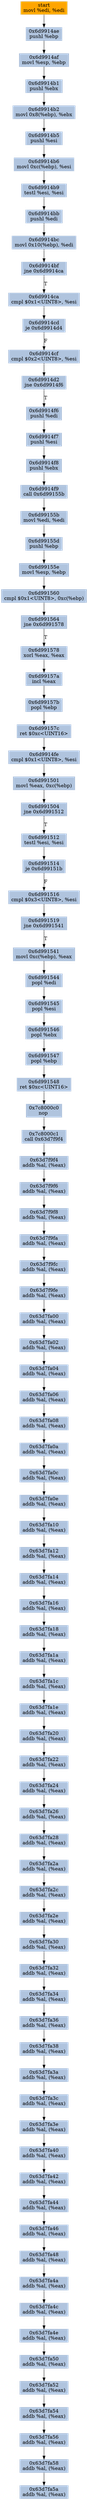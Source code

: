 digraph G {
node[shape=rectangle,style=filled,fillcolor=lightsteelblue,color=lightsteelblue]
bgcolor="transparent"
a0x6d9914acmovl_edi_edi[label="start\nmovl %edi, %edi",color="lightgrey",fillcolor="orange"];
a0x6d9914aepushl_ebp[label="0x6d9914ae\npushl %ebp"];
a0x6d9914afmovl_esp_ebp[label="0x6d9914af\nmovl %esp, %ebp"];
a0x6d9914b1pushl_ebx[label="0x6d9914b1\npushl %ebx"];
a0x6d9914b2movl_0x8ebp__ebx[label="0x6d9914b2\nmovl 0x8(%ebp), %ebx"];
a0x6d9914b5pushl_esi[label="0x6d9914b5\npushl %esi"];
a0x6d9914b6movl_0xcebp__esi[label="0x6d9914b6\nmovl 0xc(%ebp), %esi"];
a0x6d9914b9testl_esi_esi[label="0x6d9914b9\ntestl %esi, %esi"];
a0x6d9914bbpushl_edi[label="0x6d9914bb\npushl %edi"];
a0x6d9914bcmovl_0x10ebp__edi[label="0x6d9914bc\nmovl 0x10(%ebp), %edi"];
a0x6d9914bfjne_0x6d9914ca[label="0x6d9914bf\njne 0x6d9914ca"];
a0x6d9914cacmpl_0x1UINT8_esi[label="0x6d9914ca\ncmpl $0x1<UINT8>, %esi"];
a0x6d9914cdje_0x6d9914d4[label="0x6d9914cd\nje 0x6d9914d4"];
a0x6d9914cfcmpl_0x2UINT8_esi[label="0x6d9914cf\ncmpl $0x2<UINT8>, %esi"];
a0x6d9914d2jne_0x6d9914f6[label="0x6d9914d2\njne 0x6d9914f6"];
a0x6d9914f6pushl_edi[label="0x6d9914f6\npushl %edi"];
a0x6d9914f7pushl_esi[label="0x6d9914f7\npushl %esi"];
a0x6d9914f8pushl_ebx[label="0x6d9914f8\npushl %ebx"];
a0x6d9914f9call_0x6d99155b[label="0x6d9914f9\ncall 0x6d99155b"];
a0x6d99155bmovl_edi_edi[label="0x6d99155b\nmovl %edi, %edi"];
a0x6d99155dpushl_ebp[label="0x6d99155d\npushl %ebp"];
a0x6d99155emovl_esp_ebp[label="0x6d99155e\nmovl %esp, %ebp"];
a0x6d991560cmpl_0x1UINT8_0xcebp_[label="0x6d991560\ncmpl $0x1<UINT8>, 0xc(%ebp)"];
a0x6d991564jne_0x6d991578[label="0x6d991564\njne 0x6d991578"];
a0x6d991578xorl_eax_eax[label="0x6d991578\nxorl %eax, %eax"];
a0x6d99157aincl_eax[label="0x6d99157a\nincl %eax"];
a0x6d99157bpopl_ebp[label="0x6d99157b\npopl %ebp"];
a0x6d99157cret_0xcUINT16[label="0x6d99157c\nret $0xc<UINT16>"];
a0x6d9914fecmpl_0x1UINT8_esi[label="0x6d9914fe\ncmpl $0x1<UINT8>, %esi"];
a0x6d991501movl_eax_0xcebp_[label="0x6d991501\nmovl %eax, 0xc(%ebp)"];
a0x6d991504jne_0x6d991512[label="0x6d991504\njne 0x6d991512"];
a0x6d991512testl_esi_esi[label="0x6d991512\ntestl %esi, %esi"];
a0x6d991514je_0x6d99151b[label="0x6d991514\nje 0x6d99151b"];
a0x6d991516cmpl_0x3UINT8_esi[label="0x6d991516\ncmpl $0x3<UINT8>, %esi"];
a0x6d991519jne_0x6d991541[label="0x6d991519\njne 0x6d991541"];
a0x6d991541movl_0xcebp__eax[label="0x6d991541\nmovl 0xc(%ebp), %eax"];
a0x6d991544popl_edi[label="0x6d991544\npopl %edi"];
a0x6d991545popl_esi[label="0x6d991545\npopl %esi"];
a0x6d991546popl_ebx[label="0x6d991546\npopl %ebx"];
a0x6d991547popl_ebp[label="0x6d991547\npopl %ebp"];
a0x6d991548ret_0xcUINT16[label="0x6d991548\nret $0xc<UINT16>"];
a0x7c8000c0nop_[label="0x7c8000c0\nnop "];
a0x7c8000c1call_0x63d7f9f4[label="0x7c8000c1\ncall 0x63d7f9f4"];
a0x63d7f9f4addb_al_eax_[label="0x63d7f9f4\naddb %al, (%eax)"];
a0x63d7f9f6addb_al_eax_[label="0x63d7f9f6\naddb %al, (%eax)"];
a0x63d7f9f8addb_al_eax_[label="0x63d7f9f8\naddb %al, (%eax)"];
a0x63d7f9faaddb_al_eax_[label="0x63d7f9fa\naddb %al, (%eax)"];
a0x63d7f9fcaddb_al_eax_[label="0x63d7f9fc\naddb %al, (%eax)"];
a0x63d7f9feaddb_al_eax_[label="0x63d7f9fe\naddb %al, (%eax)"];
a0x63d7fa00addb_al_eax_[label="0x63d7fa00\naddb %al, (%eax)"];
a0x63d7fa02addb_al_eax_[label="0x63d7fa02\naddb %al, (%eax)"];
a0x63d7fa04addb_al_eax_[label="0x63d7fa04\naddb %al, (%eax)"];
a0x63d7fa06addb_al_eax_[label="0x63d7fa06\naddb %al, (%eax)"];
a0x63d7fa08addb_al_eax_[label="0x63d7fa08\naddb %al, (%eax)"];
a0x63d7fa0aaddb_al_eax_[label="0x63d7fa0a\naddb %al, (%eax)"];
a0x63d7fa0caddb_al_eax_[label="0x63d7fa0c\naddb %al, (%eax)"];
a0x63d7fa0eaddb_al_eax_[label="0x63d7fa0e\naddb %al, (%eax)"];
a0x63d7fa10addb_al_eax_[label="0x63d7fa10\naddb %al, (%eax)"];
a0x63d7fa12addb_al_eax_[label="0x63d7fa12\naddb %al, (%eax)"];
a0x63d7fa14addb_al_eax_[label="0x63d7fa14\naddb %al, (%eax)"];
a0x63d7fa16addb_al_eax_[label="0x63d7fa16\naddb %al, (%eax)"];
a0x63d7fa18addb_al_eax_[label="0x63d7fa18\naddb %al, (%eax)"];
a0x63d7fa1aaddb_al_eax_[label="0x63d7fa1a\naddb %al, (%eax)"];
a0x63d7fa1caddb_al_eax_[label="0x63d7fa1c\naddb %al, (%eax)"];
a0x63d7fa1eaddb_al_eax_[label="0x63d7fa1e\naddb %al, (%eax)"];
a0x63d7fa20addb_al_eax_[label="0x63d7fa20\naddb %al, (%eax)"];
a0x63d7fa22addb_al_eax_[label="0x63d7fa22\naddb %al, (%eax)"];
a0x63d7fa24addb_al_eax_[label="0x63d7fa24\naddb %al, (%eax)"];
a0x63d7fa26addb_al_eax_[label="0x63d7fa26\naddb %al, (%eax)"];
a0x63d7fa28addb_al_eax_[label="0x63d7fa28\naddb %al, (%eax)"];
a0x63d7fa2aaddb_al_eax_[label="0x63d7fa2a\naddb %al, (%eax)"];
a0x63d7fa2caddb_al_eax_[label="0x63d7fa2c\naddb %al, (%eax)"];
a0x63d7fa2eaddb_al_eax_[label="0x63d7fa2e\naddb %al, (%eax)"];
a0x63d7fa30addb_al_eax_[label="0x63d7fa30\naddb %al, (%eax)"];
a0x63d7fa32addb_al_eax_[label="0x63d7fa32\naddb %al, (%eax)"];
a0x63d7fa34addb_al_eax_[label="0x63d7fa34\naddb %al, (%eax)"];
a0x63d7fa36addb_al_eax_[label="0x63d7fa36\naddb %al, (%eax)"];
a0x63d7fa38addb_al_eax_[label="0x63d7fa38\naddb %al, (%eax)"];
a0x63d7fa3aaddb_al_eax_[label="0x63d7fa3a\naddb %al, (%eax)"];
a0x63d7fa3caddb_al_eax_[label="0x63d7fa3c\naddb %al, (%eax)"];
a0x63d7fa3eaddb_al_eax_[label="0x63d7fa3e\naddb %al, (%eax)"];
a0x63d7fa40addb_al_eax_[label="0x63d7fa40\naddb %al, (%eax)"];
a0x63d7fa42addb_al_eax_[label="0x63d7fa42\naddb %al, (%eax)"];
a0x63d7fa44addb_al_eax_[label="0x63d7fa44\naddb %al, (%eax)"];
a0x63d7fa46addb_al_eax_[label="0x63d7fa46\naddb %al, (%eax)"];
a0x63d7fa48addb_al_eax_[label="0x63d7fa48\naddb %al, (%eax)"];
a0x63d7fa4aaddb_al_eax_[label="0x63d7fa4a\naddb %al, (%eax)"];
a0x63d7fa4caddb_al_eax_[label="0x63d7fa4c\naddb %al, (%eax)"];
a0x63d7fa4eaddb_al_eax_[label="0x63d7fa4e\naddb %al, (%eax)"];
a0x63d7fa50addb_al_eax_[label="0x63d7fa50\naddb %al, (%eax)"];
a0x63d7fa52addb_al_eax_[label="0x63d7fa52\naddb %al, (%eax)"];
a0x63d7fa54addb_al_eax_[label="0x63d7fa54\naddb %al, (%eax)"];
a0x63d7fa56addb_al_eax_[label="0x63d7fa56\naddb %al, (%eax)"];
a0x63d7fa58addb_al_eax_[label="0x63d7fa58\naddb %al, (%eax)"];
a0x63d7fa5aaddb_al_eax_[label="0x63d7fa5a\naddb %al, (%eax)"];
a0x6d9914acmovl_edi_edi -> a0x6d9914aepushl_ebp [color="#000000"];
a0x6d9914aepushl_ebp -> a0x6d9914afmovl_esp_ebp [color="#000000"];
a0x6d9914afmovl_esp_ebp -> a0x6d9914b1pushl_ebx [color="#000000"];
a0x6d9914b1pushl_ebx -> a0x6d9914b2movl_0x8ebp__ebx [color="#000000"];
a0x6d9914b2movl_0x8ebp__ebx -> a0x6d9914b5pushl_esi [color="#000000"];
a0x6d9914b5pushl_esi -> a0x6d9914b6movl_0xcebp__esi [color="#000000"];
a0x6d9914b6movl_0xcebp__esi -> a0x6d9914b9testl_esi_esi [color="#000000"];
a0x6d9914b9testl_esi_esi -> a0x6d9914bbpushl_edi [color="#000000"];
a0x6d9914bbpushl_edi -> a0x6d9914bcmovl_0x10ebp__edi [color="#000000"];
a0x6d9914bcmovl_0x10ebp__edi -> a0x6d9914bfjne_0x6d9914ca [color="#000000"];
a0x6d9914bfjne_0x6d9914ca -> a0x6d9914cacmpl_0x1UINT8_esi [color="#000000",label="T"];
a0x6d9914cacmpl_0x1UINT8_esi -> a0x6d9914cdje_0x6d9914d4 [color="#000000"];
a0x6d9914cdje_0x6d9914d4 -> a0x6d9914cfcmpl_0x2UINT8_esi [color="#000000",label="F"];
a0x6d9914cfcmpl_0x2UINT8_esi -> a0x6d9914d2jne_0x6d9914f6 [color="#000000"];
a0x6d9914d2jne_0x6d9914f6 -> a0x6d9914f6pushl_edi [color="#000000",label="T"];
a0x6d9914f6pushl_edi -> a0x6d9914f7pushl_esi [color="#000000"];
a0x6d9914f7pushl_esi -> a0x6d9914f8pushl_ebx [color="#000000"];
a0x6d9914f8pushl_ebx -> a0x6d9914f9call_0x6d99155b [color="#000000"];
a0x6d9914f9call_0x6d99155b -> a0x6d99155bmovl_edi_edi [color="#000000"];
a0x6d99155bmovl_edi_edi -> a0x6d99155dpushl_ebp [color="#000000"];
a0x6d99155dpushl_ebp -> a0x6d99155emovl_esp_ebp [color="#000000"];
a0x6d99155emovl_esp_ebp -> a0x6d991560cmpl_0x1UINT8_0xcebp_ [color="#000000"];
a0x6d991560cmpl_0x1UINT8_0xcebp_ -> a0x6d991564jne_0x6d991578 [color="#000000"];
a0x6d991564jne_0x6d991578 -> a0x6d991578xorl_eax_eax [color="#000000",label="T"];
a0x6d991578xorl_eax_eax -> a0x6d99157aincl_eax [color="#000000"];
a0x6d99157aincl_eax -> a0x6d99157bpopl_ebp [color="#000000"];
a0x6d99157bpopl_ebp -> a0x6d99157cret_0xcUINT16 [color="#000000"];
a0x6d99157cret_0xcUINT16 -> a0x6d9914fecmpl_0x1UINT8_esi [color="#000000"];
a0x6d9914fecmpl_0x1UINT8_esi -> a0x6d991501movl_eax_0xcebp_ [color="#000000"];
a0x6d991501movl_eax_0xcebp_ -> a0x6d991504jne_0x6d991512 [color="#000000"];
a0x6d991504jne_0x6d991512 -> a0x6d991512testl_esi_esi [color="#000000",label="T"];
a0x6d991512testl_esi_esi -> a0x6d991514je_0x6d99151b [color="#000000"];
a0x6d991514je_0x6d99151b -> a0x6d991516cmpl_0x3UINT8_esi [color="#000000",label="F"];
a0x6d991516cmpl_0x3UINT8_esi -> a0x6d991519jne_0x6d991541 [color="#000000"];
a0x6d991519jne_0x6d991541 -> a0x6d991541movl_0xcebp__eax [color="#000000",label="T"];
a0x6d991541movl_0xcebp__eax -> a0x6d991544popl_edi [color="#000000"];
a0x6d991544popl_edi -> a0x6d991545popl_esi [color="#000000"];
a0x6d991545popl_esi -> a0x6d991546popl_ebx [color="#000000"];
a0x6d991546popl_ebx -> a0x6d991547popl_ebp [color="#000000"];
a0x6d991547popl_ebp -> a0x6d991548ret_0xcUINT16 [color="#000000"];
a0x6d991548ret_0xcUINT16 -> a0x7c8000c0nop_ [color="#000000"];
a0x7c8000c0nop_ -> a0x7c8000c1call_0x63d7f9f4 [color="#000000"];
a0x7c8000c1call_0x63d7f9f4 -> a0x63d7f9f4addb_al_eax_ [color="#000000"];
a0x63d7f9f4addb_al_eax_ -> a0x63d7f9f6addb_al_eax_ [color="#000000"];
a0x63d7f9f6addb_al_eax_ -> a0x63d7f9f8addb_al_eax_ [color="#000000"];
a0x63d7f9f8addb_al_eax_ -> a0x63d7f9faaddb_al_eax_ [color="#000000"];
a0x63d7f9faaddb_al_eax_ -> a0x63d7f9fcaddb_al_eax_ [color="#000000"];
a0x63d7f9fcaddb_al_eax_ -> a0x63d7f9feaddb_al_eax_ [color="#000000"];
a0x63d7f9feaddb_al_eax_ -> a0x63d7fa00addb_al_eax_ [color="#000000"];
a0x63d7fa00addb_al_eax_ -> a0x63d7fa02addb_al_eax_ [color="#000000"];
a0x63d7fa02addb_al_eax_ -> a0x63d7fa04addb_al_eax_ [color="#000000"];
a0x63d7fa04addb_al_eax_ -> a0x63d7fa06addb_al_eax_ [color="#000000"];
a0x63d7fa06addb_al_eax_ -> a0x63d7fa08addb_al_eax_ [color="#000000"];
a0x63d7fa08addb_al_eax_ -> a0x63d7fa0aaddb_al_eax_ [color="#000000"];
a0x63d7fa0aaddb_al_eax_ -> a0x63d7fa0caddb_al_eax_ [color="#000000"];
a0x63d7fa0caddb_al_eax_ -> a0x63d7fa0eaddb_al_eax_ [color="#000000"];
a0x63d7fa0eaddb_al_eax_ -> a0x63d7fa10addb_al_eax_ [color="#000000"];
a0x63d7fa10addb_al_eax_ -> a0x63d7fa12addb_al_eax_ [color="#000000"];
a0x63d7fa12addb_al_eax_ -> a0x63d7fa14addb_al_eax_ [color="#000000"];
a0x63d7fa14addb_al_eax_ -> a0x63d7fa16addb_al_eax_ [color="#000000"];
a0x63d7fa16addb_al_eax_ -> a0x63d7fa18addb_al_eax_ [color="#000000"];
a0x63d7fa18addb_al_eax_ -> a0x63d7fa1aaddb_al_eax_ [color="#000000"];
a0x63d7fa1aaddb_al_eax_ -> a0x63d7fa1caddb_al_eax_ [color="#000000"];
a0x63d7fa1caddb_al_eax_ -> a0x63d7fa1eaddb_al_eax_ [color="#000000"];
a0x63d7fa1eaddb_al_eax_ -> a0x63d7fa20addb_al_eax_ [color="#000000"];
a0x63d7fa20addb_al_eax_ -> a0x63d7fa22addb_al_eax_ [color="#000000"];
a0x63d7fa22addb_al_eax_ -> a0x63d7fa24addb_al_eax_ [color="#000000"];
a0x63d7fa24addb_al_eax_ -> a0x63d7fa26addb_al_eax_ [color="#000000"];
a0x63d7fa26addb_al_eax_ -> a0x63d7fa28addb_al_eax_ [color="#000000"];
a0x63d7fa28addb_al_eax_ -> a0x63d7fa2aaddb_al_eax_ [color="#000000"];
a0x63d7fa2aaddb_al_eax_ -> a0x63d7fa2caddb_al_eax_ [color="#000000"];
a0x63d7fa2caddb_al_eax_ -> a0x63d7fa2eaddb_al_eax_ [color="#000000"];
a0x63d7fa2eaddb_al_eax_ -> a0x63d7fa30addb_al_eax_ [color="#000000"];
a0x63d7fa30addb_al_eax_ -> a0x63d7fa32addb_al_eax_ [color="#000000"];
a0x63d7fa32addb_al_eax_ -> a0x63d7fa34addb_al_eax_ [color="#000000"];
a0x63d7fa34addb_al_eax_ -> a0x63d7fa36addb_al_eax_ [color="#000000"];
a0x63d7fa36addb_al_eax_ -> a0x63d7fa38addb_al_eax_ [color="#000000"];
a0x63d7fa38addb_al_eax_ -> a0x63d7fa3aaddb_al_eax_ [color="#000000"];
a0x63d7fa3aaddb_al_eax_ -> a0x63d7fa3caddb_al_eax_ [color="#000000"];
a0x63d7fa3caddb_al_eax_ -> a0x63d7fa3eaddb_al_eax_ [color="#000000"];
a0x63d7fa3eaddb_al_eax_ -> a0x63d7fa40addb_al_eax_ [color="#000000"];
a0x63d7fa40addb_al_eax_ -> a0x63d7fa42addb_al_eax_ [color="#000000"];
a0x63d7fa42addb_al_eax_ -> a0x63d7fa44addb_al_eax_ [color="#000000"];
a0x63d7fa44addb_al_eax_ -> a0x63d7fa46addb_al_eax_ [color="#000000"];
a0x63d7fa46addb_al_eax_ -> a0x63d7fa48addb_al_eax_ [color="#000000"];
a0x63d7fa48addb_al_eax_ -> a0x63d7fa4aaddb_al_eax_ [color="#000000"];
a0x63d7fa4aaddb_al_eax_ -> a0x63d7fa4caddb_al_eax_ [color="#000000"];
a0x63d7fa4caddb_al_eax_ -> a0x63d7fa4eaddb_al_eax_ [color="#000000"];
a0x63d7fa4eaddb_al_eax_ -> a0x63d7fa50addb_al_eax_ [color="#000000"];
a0x63d7fa50addb_al_eax_ -> a0x63d7fa52addb_al_eax_ [color="#000000"];
a0x63d7fa52addb_al_eax_ -> a0x63d7fa54addb_al_eax_ [color="#000000"];
a0x63d7fa54addb_al_eax_ -> a0x63d7fa56addb_al_eax_ [color="#000000"];
a0x63d7fa56addb_al_eax_ -> a0x63d7fa58addb_al_eax_ [color="#000000"];
a0x63d7fa58addb_al_eax_ -> a0x63d7fa5aaddb_al_eax_ [color="#000000"];
}
